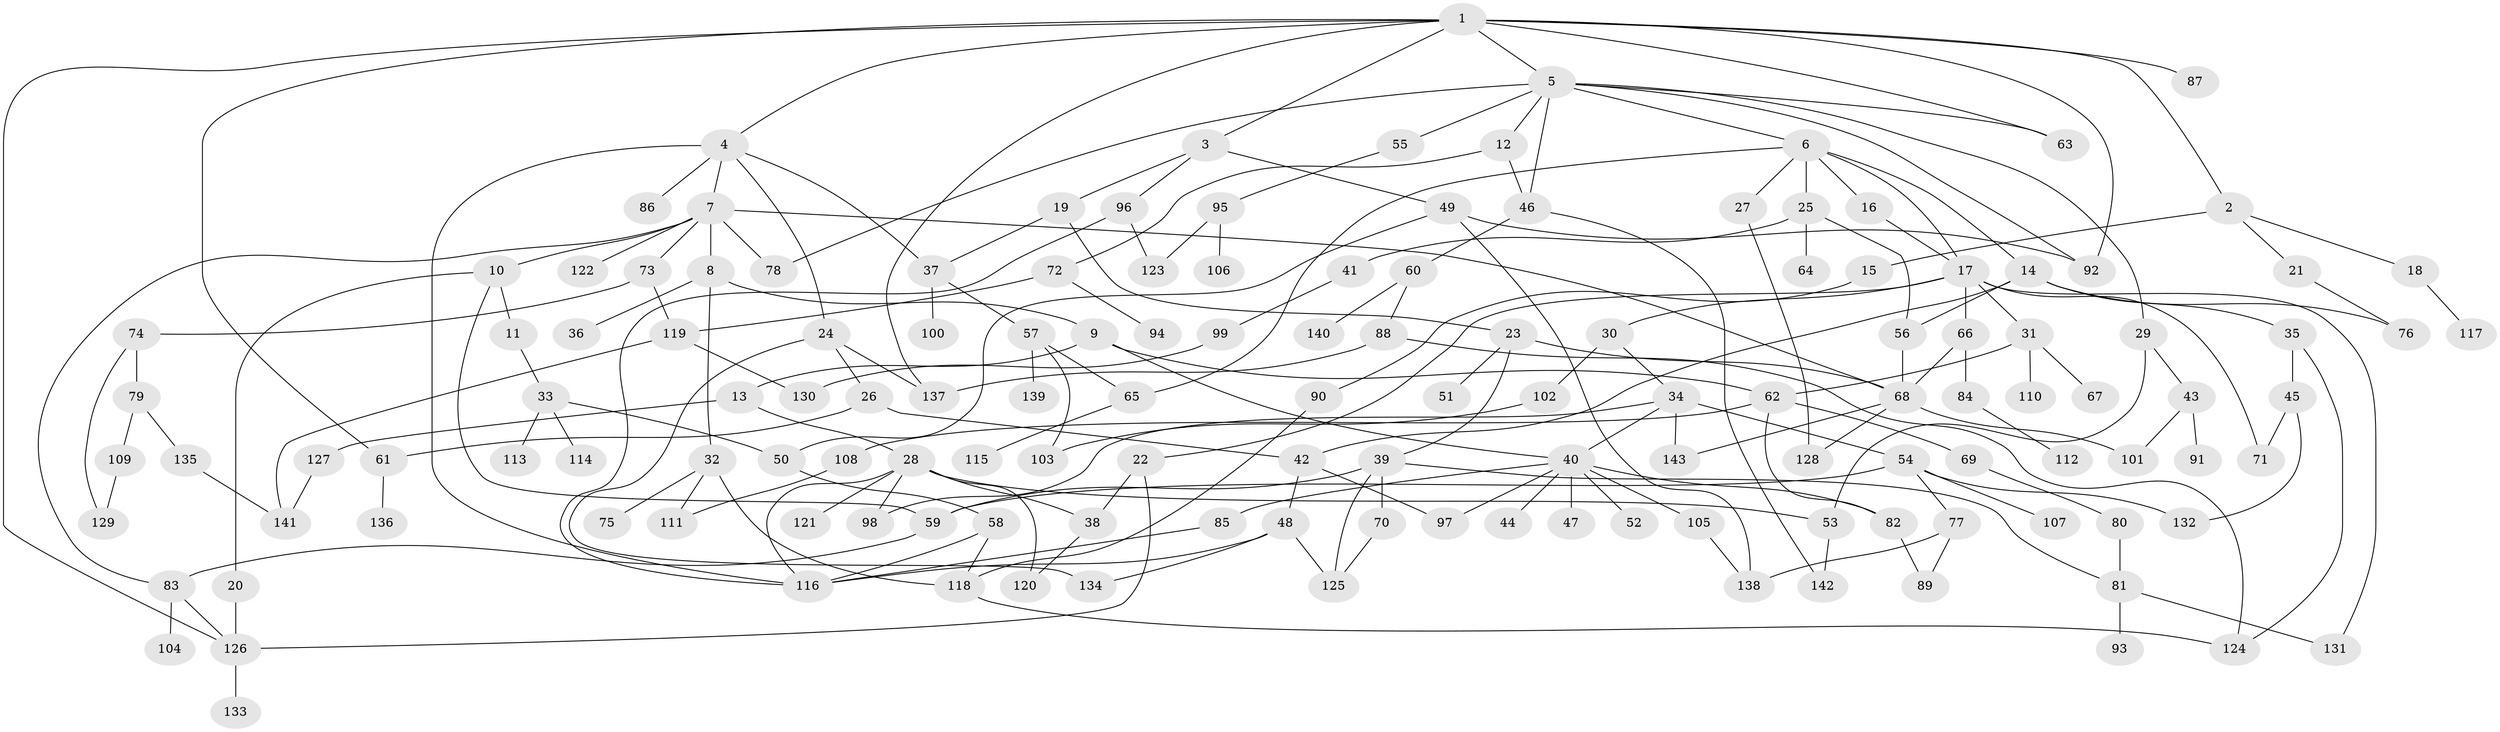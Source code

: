 // Generated by graph-tools (version 1.1) at 2025/49/03/09/25 03:49:23]
// undirected, 143 vertices, 205 edges
graph export_dot {
graph [start="1"]
  node [color=gray90,style=filled];
  1;
  2;
  3;
  4;
  5;
  6;
  7;
  8;
  9;
  10;
  11;
  12;
  13;
  14;
  15;
  16;
  17;
  18;
  19;
  20;
  21;
  22;
  23;
  24;
  25;
  26;
  27;
  28;
  29;
  30;
  31;
  32;
  33;
  34;
  35;
  36;
  37;
  38;
  39;
  40;
  41;
  42;
  43;
  44;
  45;
  46;
  47;
  48;
  49;
  50;
  51;
  52;
  53;
  54;
  55;
  56;
  57;
  58;
  59;
  60;
  61;
  62;
  63;
  64;
  65;
  66;
  67;
  68;
  69;
  70;
  71;
  72;
  73;
  74;
  75;
  76;
  77;
  78;
  79;
  80;
  81;
  82;
  83;
  84;
  85;
  86;
  87;
  88;
  89;
  90;
  91;
  92;
  93;
  94;
  95;
  96;
  97;
  98;
  99;
  100;
  101;
  102;
  103;
  104;
  105;
  106;
  107;
  108;
  109;
  110;
  111;
  112;
  113;
  114;
  115;
  116;
  117;
  118;
  119;
  120;
  121;
  122;
  123;
  124;
  125;
  126;
  127;
  128;
  129;
  130;
  131;
  132;
  133;
  134;
  135;
  136;
  137;
  138;
  139;
  140;
  141;
  142;
  143;
  1 -- 2;
  1 -- 3;
  1 -- 4;
  1 -- 5;
  1 -- 61;
  1 -- 87;
  1 -- 92;
  1 -- 137;
  1 -- 63;
  1 -- 126;
  2 -- 15;
  2 -- 18;
  2 -- 21;
  3 -- 19;
  3 -- 49;
  3 -- 96;
  4 -- 7;
  4 -- 24;
  4 -- 86;
  4 -- 37;
  4 -- 116;
  5 -- 6;
  5 -- 12;
  5 -- 29;
  5 -- 55;
  5 -- 63;
  5 -- 92;
  5 -- 78;
  5 -- 46;
  6 -- 14;
  6 -- 16;
  6 -- 17;
  6 -- 25;
  6 -- 27;
  6 -- 65;
  7 -- 8;
  7 -- 10;
  7 -- 73;
  7 -- 78;
  7 -- 83;
  7 -- 122;
  7 -- 68;
  8 -- 9;
  8 -- 32;
  8 -- 36;
  9 -- 13;
  9 -- 40;
  9 -- 62;
  10 -- 11;
  10 -- 20;
  10 -- 59;
  11 -- 33;
  12 -- 46;
  12 -- 72;
  13 -- 28;
  13 -- 127;
  14 -- 35;
  14 -- 42;
  14 -- 56;
  14 -- 76;
  15 -- 90;
  16 -- 17;
  17 -- 22;
  17 -- 30;
  17 -- 31;
  17 -- 66;
  17 -- 71;
  17 -- 131;
  18 -- 117;
  19 -- 23;
  19 -- 37;
  20 -- 126;
  21 -- 76;
  22 -- 126;
  22 -- 38;
  23 -- 39;
  23 -- 51;
  23 -- 68;
  24 -- 26;
  24 -- 134;
  24 -- 137;
  25 -- 41;
  25 -- 64;
  25 -- 56;
  26 -- 42;
  26 -- 61;
  27 -- 128;
  28 -- 38;
  28 -- 53;
  28 -- 98;
  28 -- 116;
  28 -- 120;
  28 -- 121;
  29 -- 43;
  29 -- 53;
  30 -- 34;
  30 -- 102;
  31 -- 62;
  31 -- 67;
  31 -- 110;
  32 -- 75;
  32 -- 111;
  32 -- 118;
  33 -- 113;
  33 -- 114;
  33 -- 50;
  34 -- 54;
  34 -- 143;
  34 -- 98;
  34 -- 40;
  35 -- 45;
  35 -- 124;
  37 -- 57;
  37 -- 100;
  38 -- 120;
  39 -- 70;
  39 -- 125;
  39 -- 81;
  39 -- 59;
  40 -- 44;
  40 -- 47;
  40 -- 52;
  40 -- 85;
  40 -- 105;
  40 -- 97;
  40 -- 82;
  41 -- 99;
  42 -- 48;
  42 -- 97;
  43 -- 91;
  43 -- 101;
  45 -- 132;
  45 -- 71;
  46 -- 60;
  46 -- 142;
  48 -- 134;
  48 -- 116;
  48 -- 125;
  49 -- 50;
  49 -- 92;
  49 -- 138;
  50 -- 58;
  53 -- 142;
  54 -- 59;
  54 -- 77;
  54 -- 107;
  54 -- 132;
  55 -- 95;
  56 -- 68;
  57 -- 65;
  57 -- 103;
  57 -- 139;
  58 -- 116;
  58 -- 118;
  59 -- 83;
  60 -- 88;
  60 -- 140;
  61 -- 136;
  62 -- 69;
  62 -- 82;
  62 -- 108;
  65 -- 115;
  66 -- 84;
  66 -- 68;
  68 -- 128;
  68 -- 101;
  68 -- 143;
  69 -- 80;
  70 -- 125;
  72 -- 94;
  72 -- 119;
  73 -- 74;
  73 -- 119;
  74 -- 79;
  74 -- 129;
  77 -- 89;
  77 -- 138;
  79 -- 109;
  79 -- 135;
  80 -- 81;
  81 -- 93;
  81 -- 131;
  82 -- 89;
  83 -- 104;
  83 -- 126;
  84 -- 112;
  85 -- 116;
  88 -- 124;
  88 -- 137;
  90 -- 118;
  95 -- 106;
  95 -- 123;
  96 -- 123;
  96 -- 116;
  99 -- 130;
  102 -- 103;
  105 -- 138;
  108 -- 111;
  109 -- 129;
  118 -- 124;
  119 -- 141;
  119 -- 130;
  126 -- 133;
  127 -- 141;
  135 -- 141;
}

